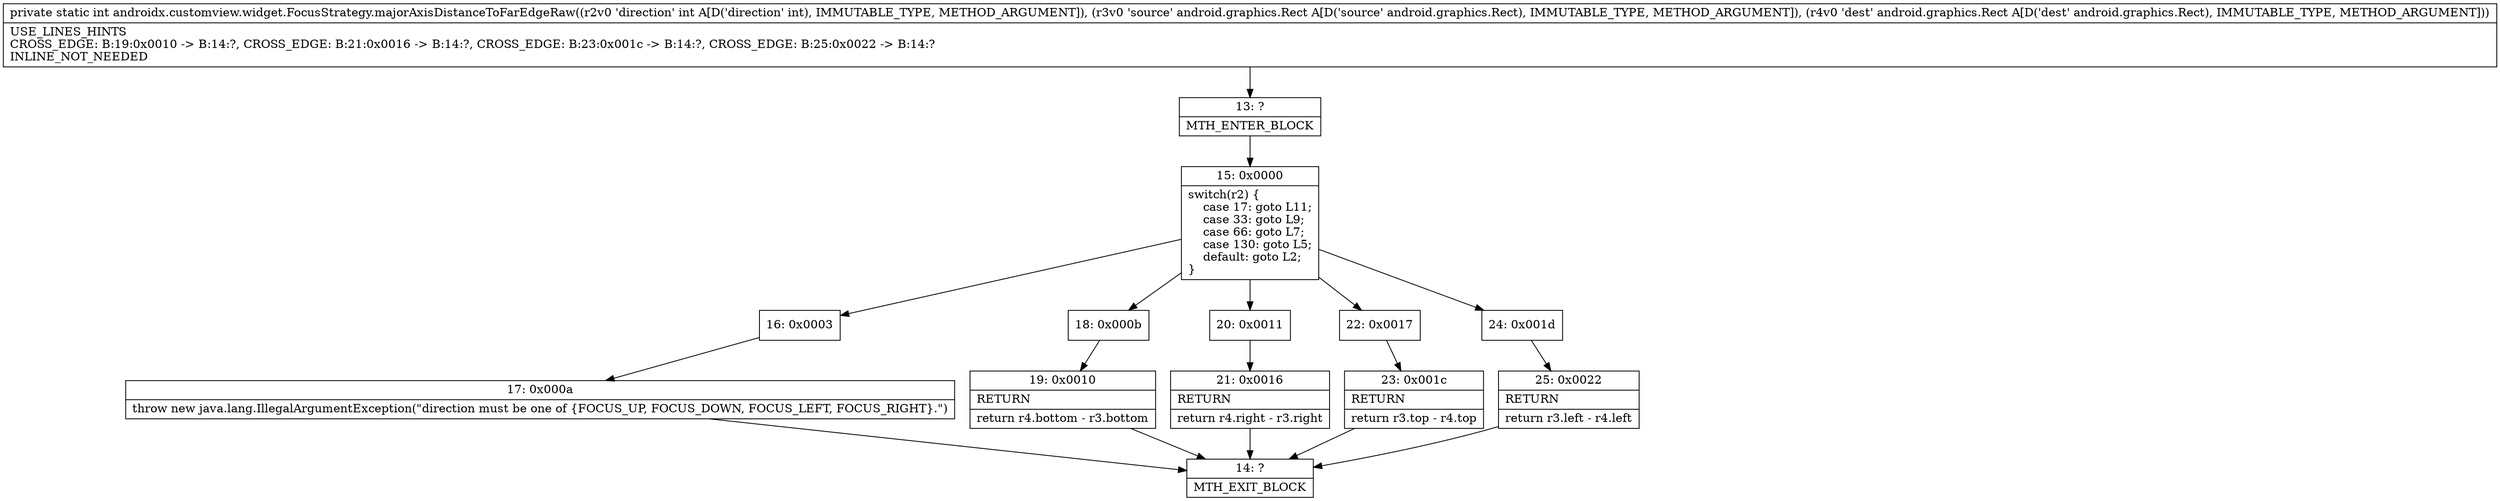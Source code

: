 digraph "CFG forandroidx.customview.widget.FocusStrategy.majorAxisDistanceToFarEdgeRaw(ILandroid\/graphics\/Rect;Landroid\/graphics\/Rect;)I" {
Node_13 [shape=record,label="{13\:\ ?|MTH_ENTER_BLOCK\l}"];
Node_15 [shape=record,label="{15\:\ 0x0000|switch(r2) \{\l    case 17: goto L11;\l    case 33: goto L9;\l    case 66: goto L7;\l    case 130: goto L5;\l    default: goto L2;\l\}\l}"];
Node_16 [shape=record,label="{16\:\ 0x0003}"];
Node_17 [shape=record,label="{17\:\ 0x000a|throw new java.lang.IllegalArgumentException(\"direction must be one of \{FOCUS_UP, FOCUS_DOWN, FOCUS_LEFT, FOCUS_RIGHT\}.\")\l}"];
Node_14 [shape=record,label="{14\:\ ?|MTH_EXIT_BLOCK\l}"];
Node_18 [shape=record,label="{18\:\ 0x000b}"];
Node_19 [shape=record,label="{19\:\ 0x0010|RETURN\l|return r4.bottom \- r3.bottom\l}"];
Node_20 [shape=record,label="{20\:\ 0x0011}"];
Node_21 [shape=record,label="{21\:\ 0x0016|RETURN\l|return r4.right \- r3.right\l}"];
Node_22 [shape=record,label="{22\:\ 0x0017}"];
Node_23 [shape=record,label="{23\:\ 0x001c|RETURN\l|return r3.top \- r4.top\l}"];
Node_24 [shape=record,label="{24\:\ 0x001d}"];
Node_25 [shape=record,label="{25\:\ 0x0022|RETURN\l|return r3.left \- r4.left\l}"];
MethodNode[shape=record,label="{private static int androidx.customview.widget.FocusStrategy.majorAxisDistanceToFarEdgeRaw((r2v0 'direction' int A[D('direction' int), IMMUTABLE_TYPE, METHOD_ARGUMENT]), (r3v0 'source' android.graphics.Rect A[D('source' android.graphics.Rect), IMMUTABLE_TYPE, METHOD_ARGUMENT]), (r4v0 'dest' android.graphics.Rect A[D('dest' android.graphics.Rect), IMMUTABLE_TYPE, METHOD_ARGUMENT]))  | USE_LINES_HINTS\lCROSS_EDGE: B:19:0x0010 \-\> B:14:?, CROSS_EDGE: B:21:0x0016 \-\> B:14:?, CROSS_EDGE: B:23:0x001c \-\> B:14:?, CROSS_EDGE: B:25:0x0022 \-\> B:14:?\lINLINE_NOT_NEEDED\l}"];
MethodNode -> Node_13;Node_13 -> Node_15;
Node_15 -> Node_16;
Node_15 -> Node_18;
Node_15 -> Node_20;
Node_15 -> Node_22;
Node_15 -> Node_24;
Node_16 -> Node_17;
Node_17 -> Node_14;
Node_18 -> Node_19;
Node_19 -> Node_14;
Node_20 -> Node_21;
Node_21 -> Node_14;
Node_22 -> Node_23;
Node_23 -> Node_14;
Node_24 -> Node_25;
Node_25 -> Node_14;
}

